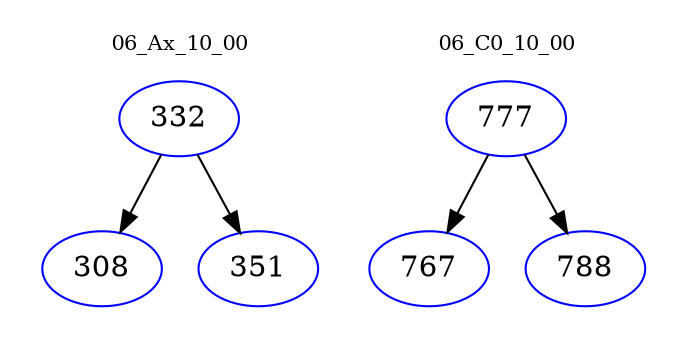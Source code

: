 digraph{
subgraph cluster_0 {
color = white
label = "06_Ax_10_00";
fontsize=10;
T0_332 [label="332", color="blue"]
T0_332 -> T0_308 [color="black"]
T0_308 [label="308", color="blue"]
T0_332 -> T0_351 [color="black"]
T0_351 [label="351", color="blue"]
}
subgraph cluster_1 {
color = white
label = "06_C0_10_00";
fontsize=10;
T1_777 [label="777", color="blue"]
T1_777 -> T1_767 [color="black"]
T1_767 [label="767", color="blue"]
T1_777 -> T1_788 [color="black"]
T1_788 [label="788", color="blue"]
}
}
